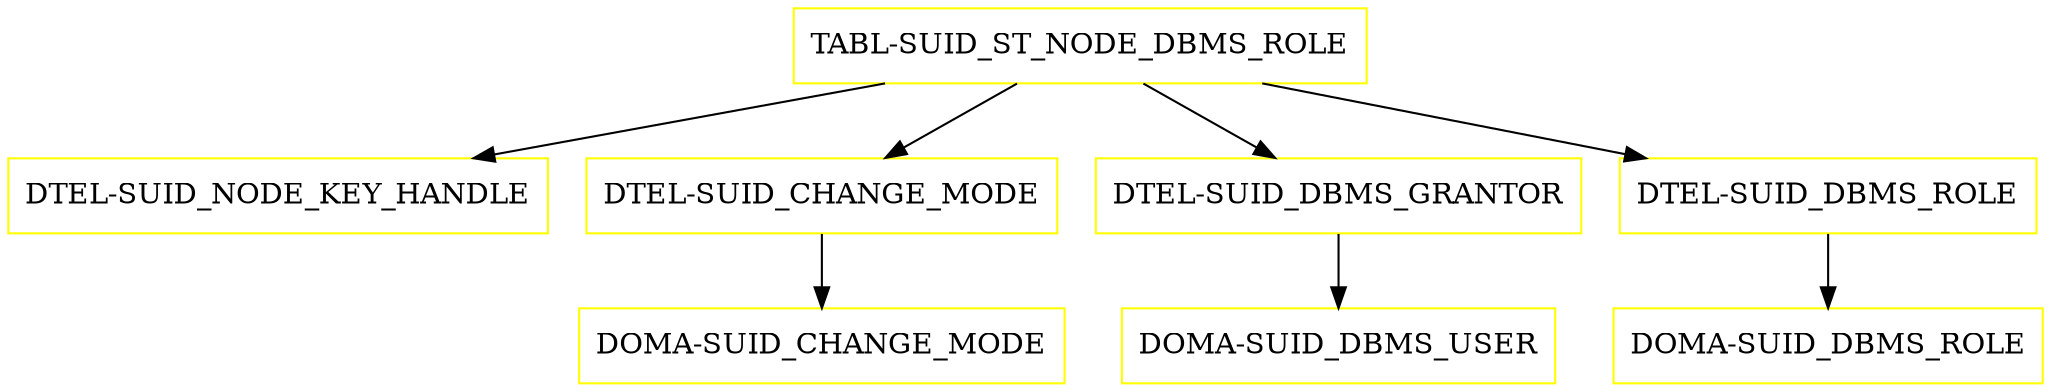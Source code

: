 digraph G {
  "TABL-SUID_ST_NODE_DBMS_ROLE" [shape=box,color=yellow];
  "DTEL-SUID_NODE_KEY_HANDLE" [shape=box,color=yellow,URL="./DTEL_SUID_NODE_KEY_HANDLE.html"];
  "DTEL-SUID_CHANGE_MODE" [shape=box,color=yellow,URL="./DTEL_SUID_CHANGE_MODE.html"];
  "DOMA-SUID_CHANGE_MODE" [shape=box,color=yellow,URL="./DOMA_SUID_CHANGE_MODE.html"];
  "DTEL-SUID_DBMS_GRANTOR" [shape=box,color=yellow,URL="./DTEL_SUID_DBMS_GRANTOR.html"];
  "DOMA-SUID_DBMS_USER" [shape=box,color=yellow,URL="./DOMA_SUID_DBMS_USER.html"];
  "DTEL-SUID_DBMS_ROLE" [shape=box,color=yellow,URL="./DTEL_SUID_DBMS_ROLE.html"];
  "DOMA-SUID_DBMS_ROLE" [shape=box,color=yellow,URL="./DOMA_SUID_DBMS_ROLE.html"];
  "TABL-SUID_ST_NODE_DBMS_ROLE" -> "DTEL-SUID_DBMS_ROLE";
  "TABL-SUID_ST_NODE_DBMS_ROLE" -> "DTEL-SUID_DBMS_GRANTOR";
  "TABL-SUID_ST_NODE_DBMS_ROLE" -> "DTEL-SUID_CHANGE_MODE";
  "TABL-SUID_ST_NODE_DBMS_ROLE" -> "DTEL-SUID_NODE_KEY_HANDLE";
  "DTEL-SUID_CHANGE_MODE" -> "DOMA-SUID_CHANGE_MODE";
  "DTEL-SUID_DBMS_GRANTOR" -> "DOMA-SUID_DBMS_USER";
  "DTEL-SUID_DBMS_ROLE" -> "DOMA-SUID_DBMS_ROLE";
}
